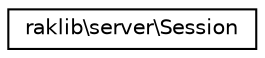 digraph "Graphical Class Hierarchy"
{
 // INTERACTIVE_SVG=YES
 // LATEX_PDF_SIZE
  edge [fontname="Helvetica",fontsize="10",labelfontname="Helvetica",labelfontsize="10"];
  node [fontname="Helvetica",fontsize="10",shape=record];
  rankdir="LR";
  Node0 [label="raklib\\server\\Session",height=0.2,width=0.4,color="black", fillcolor="white", style="filled",URL="$d6/d53/classraklib_1_1server_1_1_session.html",tooltip=" "];
}
